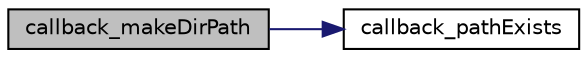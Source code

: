 digraph "callback_makeDirPath"
{
  edge [fontname="Helvetica",fontsize="10",labelfontname="Helvetica",labelfontsize="10"];
  node [fontname="Helvetica",fontsize="10",shape=record];
  rankdir="LR";
  Node1 [label="callback_makeDirPath",height=0.2,width=0.4,color="black", fillcolor="grey75", style="filled", fontcolor="black"];
  Node1 -> Node2 [color="midnightblue",fontsize="10",style="solid",fontname="Helvetica"];
  Node2 [label="callback_pathExists",height=0.2,width=0.4,color="black", fillcolor="white", style="filled",URL="$_s_d_8cpp.html#a3e7b257a0d20dc35d232ca750e94d7ea"];
}
